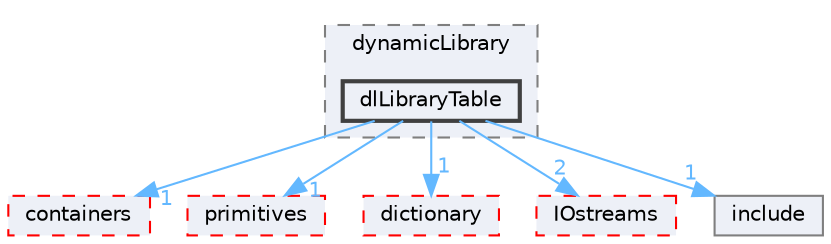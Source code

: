 digraph "src/OpenFOAM/db/dynamicLibrary/dlLibraryTable"
{
 // LATEX_PDF_SIZE
  bgcolor="transparent";
  edge [fontname=Helvetica,fontsize=10,labelfontname=Helvetica,labelfontsize=10];
  node [fontname=Helvetica,fontsize=10,shape=box,height=0.2,width=0.4];
  compound=true
  subgraph clusterdir_65d267bb6b65740acaf7d5fe4aebd101 {
    graph [ bgcolor="#edf0f7", pencolor="grey50", label="dynamicLibrary", fontname=Helvetica,fontsize=10 style="filled,dashed", URL="dir_65d267bb6b65740acaf7d5fe4aebd101.html",tooltip=""]
  dir_31c5953c92ca8ed254d4fe00d3dc943f [label="dlLibraryTable", fillcolor="#edf0f7", color="grey25", style="filled,bold", URL="dir_31c5953c92ca8ed254d4fe00d3dc943f.html",tooltip=""];
  }
  dir_19d0872053bde092be81d7fe3f56cbf7 [label="containers", fillcolor="#edf0f7", color="red", style="filled,dashed", URL="dir_19d0872053bde092be81d7fe3f56cbf7.html",tooltip=""];
  dir_3e50f45338116b169052b428016851aa [label="primitives", fillcolor="#edf0f7", color="red", style="filled,dashed", URL="dir_3e50f45338116b169052b428016851aa.html",tooltip=""];
  dir_43e4f3d5f4ba74ef6e29186317ac2bae [label="dictionary", fillcolor="#edf0f7", color="red", style="filled,dashed", URL="dir_43e4f3d5f4ba74ef6e29186317ac2bae.html",tooltip=""];
  dir_466e4f5b4cc1582939ab4ceba36098d8 [label="IOstreams", fillcolor="#edf0f7", color="red", style="filled,dashed", URL="dir_466e4f5b4cc1582939ab4ceba36098d8.html",tooltip=""];
  dir_e954e9f5966bc1c681a414ec8bd0ee15 [label="include", fillcolor="#edf0f7", color="grey50", style="filled", URL="dir_e954e9f5966bc1c681a414ec8bd0ee15.html",tooltip=""];
  dir_31c5953c92ca8ed254d4fe00d3dc943f->dir_19d0872053bde092be81d7fe3f56cbf7 [headlabel="1", labeldistance=1.5 headhref="dir_000992_000669.html" href="dir_000992_000669.html" color="steelblue1" fontcolor="steelblue1"];
  dir_31c5953c92ca8ed254d4fe00d3dc943f->dir_3e50f45338116b169052b428016851aa [headlabel="1", labeldistance=1.5 headhref="dir_000992_003069.html" href="dir_000992_003069.html" color="steelblue1" fontcolor="steelblue1"];
  dir_31c5953c92ca8ed254d4fe00d3dc943f->dir_43e4f3d5f4ba74ef6e29186317ac2bae [headlabel="1", labeldistance=1.5 headhref="dir_000992_000924.html" href="dir_000992_000924.html" color="steelblue1" fontcolor="steelblue1"];
  dir_31c5953c92ca8ed254d4fe00d3dc943f->dir_466e4f5b4cc1582939ab4ceba36098d8 [headlabel="2", labeldistance=1.5 headhref="dir_000992_001967.html" href="dir_000992_001967.html" color="steelblue1" fontcolor="steelblue1"];
  dir_31c5953c92ca8ed254d4fe00d3dc943f->dir_e954e9f5966bc1c681a414ec8bd0ee15 [headlabel="1", labeldistance=1.5 headhref="dir_000992_001804.html" href="dir_000992_001804.html" color="steelblue1" fontcolor="steelblue1"];
}
